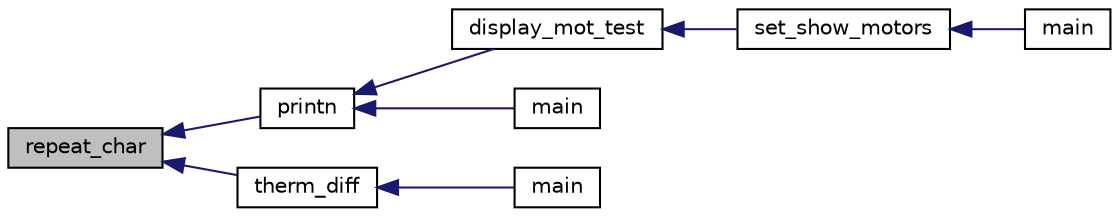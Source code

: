 digraph "repeat_char"
{
  edge [fontname="Helvetica",fontsize="10",labelfontname="Helvetica",labelfontsize="10"];
  node [fontname="Helvetica",fontsize="10",shape=record];
  rankdir="LR";
  Node1 [label="repeat_char",height=0.2,width=0.4,color="black", fillcolor="grey75", style="filled" fontcolor="black"];
  Node1 -> Node2 [dir="back",color="midnightblue",fontsize="10",style="solid",fontname="Helvetica"];
  Node2 [label="printn",height=0.2,width=0.4,color="black", fillcolor="white", style="filled",URL="$screen_8c.html#a598db0d698ebf794573aa38998ff031a"];
  Node2 -> Node3 [dir="back",color="midnightblue",fontsize="10",style="solid",fontname="Helvetica"];
  Node3 [label="display_mot_test",height=0.2,width=0.4,color="black", fillcolor="white", style="filled",URL="$test_2motor_8c.html#ae795df409b1689e7122dab70480e9b78"];
  Node3 -> Node4 [dir="back",color="midnightblue",fontsize="10",style="solid",fontname="Helvetica"];
  Node4 [label="set_show_motors",height=0.2,width=0.4,color="black", fillcolor="white", style="filled",URL="$test_2motor_8c.html#a9382922728322499a2a494319f2f948c"];
  Node4 -> Node5 [dir="back",color="midnightblue",fontsize="10",style="solid",fontname="Helvetica"];
  Node5 [label="main",height=0.2,width=0.4,color="black", fillcolor="white", style="filled",URL="$test_2motor_8c.html#acdef7a1fd863a6d3770c1268cb06add3"];
  Node2 -> Node6 [dir="back",color="midnightblue",fontsize="10",style="solid",fontname="Helvetica"];
  Node6 [label="main",height=0.2,width=0.4,color="black", fillcolor="white", style="filled",URL="$bumper_8c.html#acdef7a1fd863a6d3770c1268cb06add3"];
  Node1 -> Node7 [dir="back",color="midnightblue",fontsize="10",style="solid",fontname="Helvetica"];
  Node7 [label="therm_diff",height=0.2,width=0.4,color="black", fillcolor="white", style="filled",URL="$photo_8c.html#a66f998077162963e411a04991dff9d0a"];
  Node7 -> Node8 [dir="back",color="midnightblue",fontsize="10",style="solid",fontname="Helvetica"];
  Node8 [label="main",height=0.2,width=0.4,color="black", fillcolor="white", style="filled",URL="$photo_8c.html#acdef7a1fd863a6d3770c1268cb06add3"];
}
